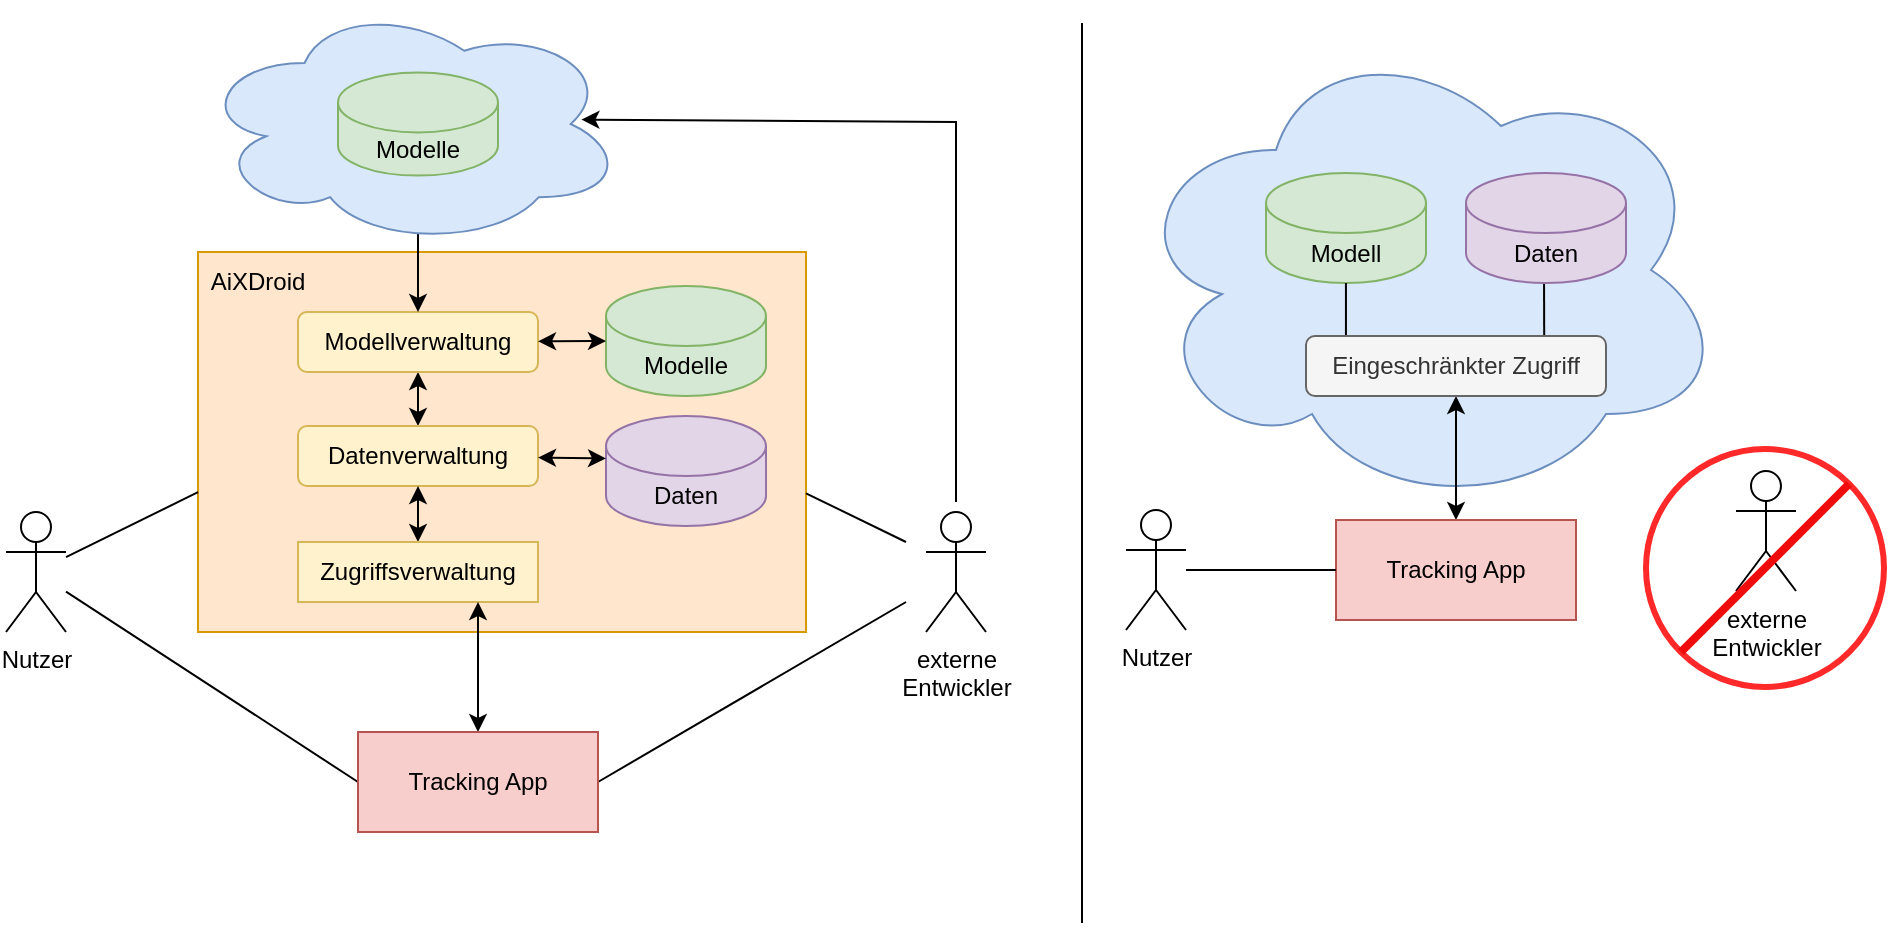 <mxfile version="25.0.1">
  <diagram name="Seite-1" id="PNo77vo8H8V8ZRC5paas">
    <mxGraphModel dx="1382" dy="797" grid="1" gridSize="10" guides="1" tooltips="1" connect="1" arrows="1" fold="1" page="1" pageScale="1" pageWidth="1169" pageHeight="827" math="0" shadow="0">
      <root>
        <mxCell id="0" />
        <mxCell id="1" parent="0" />
        <mxCell id="hQTEUdoHtsx8iCrVNr7K-82" value="" style="ellipse;whiteSpace=wrap;html=1;aspect=fixed;fillStyle=hatch;strokeColor=#FF2929;strokeWidth=3;" vertex="1" parent="1">
          <mxGeometry x="940" y="343.5" width="119" height="119" as="geometry" />
        </mxCell>
        <mxCell id="hQTEUdoHtsx8iCrVNr7K-61" value="" style="ellipse;shape=cloud;whiteSpace=wrap;html=1;fillColor=#dae8fc;strokeColor=#6c8ebf;" vertex="1" parent="1">
          <mxGeometry x="680" y="134" width="300" height="240" as="geometry" />
        </mxCell>
        <mxCell id="hQTEUdoHtsx8iCrVNr7K-64" style="edgeStyle=none;rounded=0;orthogonalLoop=1;jettySize=auto;html=1;entryX=0;entryY=0.5;entryDx=0;entryDy=0;endArrow=none;endFill=0;" edge="1" parent="1" source="hQTEUdoHtsx8iCrVNr7K-27" target="hQTEUdoHtsx8iCrVNr7K-41">
          <mxGeometry relative="1" as="geometry" />
        </mxCell>
        <mxCell id="hQTEUdoHtsx8iCrVNr7K-27" value="Nutzer" style="shape=umlActor;verticalLabelPosition=bottom;verticalAlign=top;html=1;outlineConnect=0;" vertex="1" parent="1">
          <mxGeometry x="120" y="375" width="30" height="60" as="geometry" />
        </mxCell>
        <mxCell id="hQTEUdoHtsx8iCrVNr7K-54" style="edgeStyle=none;rounded=0;orthogonalLoop=1;jettySize=auto;html=1;entryX=1;entryY=0.5;entryDx=0;entryDy=0;endArrow=none;endFill=0;" edge="1" parent="1" target="hQTEUdoHtsx8iCrVNr7K-41">
          <mxGeometry relative="1" as="geometry">
            <mxPoint x="570" y="420" as="sourcePoint" />
          </mxGeometry>
        </mxCell>
        <mxCell id="hQTEUdoHtsx8iCrVNr7K-30" value="&lt;div&gt;externe&lt;/div&gt;&lt;div&gt;Entwickler&lt;/div&gt;" style="shape=umlActor;verticalLabelPosition=bottom;verticalAlign=top;html=1;outlineConnect=0;" vertex="1" parent="1">
          <mxGeometry x="580" y="375" width="30" height="60" as="geometry" />
        </mxCell>
        <mxCell id="hQTEUdoHtsx8iCrVNr7K-33" value="" style="rounded=0;whiteSpace=wrap;html=1;fillColor=#ffe6cc;strokeColor=#d79b00;" vertex="1" parent="1">
          <mxGeometry x="216" y="245" width="304" height="190" as="geometry" />
        </mxCell>
        <mxCell id="hQTEUdoHtsx8iCrVNr7K-34" value="AiXDroid" style="text;html=1;align=center;verticalAlign=middle;whiteSpace=wrap;rounded=0;" vertex="1" parent="1">
          <mxGeometry x="216" y="245" width="60" height="30" as="geometry" />
        </mxCell>
        <mxCell id="hQTEUdoHtsx8iCrVNr7K-57" style="edgeStyle=none;rounded=0;orthogonalLoop=1;jettySize=auto;html=1;startArrow=classic;startFill=1;" edge="1" parent="1" source="hQTEUdoHtsx8iCrVNr7K-35" target="hQTEUdoHtsx8iCrVNr7K-37">
          <mxGeometry relative="1" as="geometry" />
        </mxCell>
        <mxCell id="hQTEUdoHtsx8iCrVNr7K-35" value="Modellverwaltung" style="rounded=1;whiteSpace=wrap;html=1;fillColor=#fff2cc;strokeColor=#d6b656;" vertex="1" parent="1">
          <mxGeometry x="266" y="275" width="120" height="30" as="geometry" />
        </mxCell>
        <mxCell id="hQTEUdoHtsx8iCrVNr7K-37" value="Datenverwaltung" style="rounded=1;whiteSpace=wrap;html=1;fillColor=#fff2cc;strokeColor=#d6b656;" vertex="1" parent="1">
          <mxGeometry x="266" y="332" width="120" height="30" as="geometry" />
        </mxCell>
        <mxCell id="hQTEUdoHtsx8iCrVNr7K-58" style="edgeStyle=none;rounded=0;orthogonalLoop=1;jettySize=auto;html=1;startArrow=classic;startFill=1;" edge="1" parent="1" source="hQTEUdoHtsx8iCrVNr7K-40" target="hQTEUdoHtsx8iCrVNr7K-37">
          <mxGeometry relative="1" as="geometry" />
        </mxCell>
        <mxCell id="hQTEUdoHtsx8iCrVNr7K-40" value="Zugriffsverwaltung" style="rounded=0;whiteSpace=wrap;html=1;fillColor=#fff2cc;strokeColor=#d6b656;" vertex="1" parent="1">
          <mxGeometry x="266" y="390" width="120" height="30" as="geometry" />
        </mxCell>
        <mxCell id="hQTEUdoHtsx8iCrVNr7K-86" style="edgeStyle=none;rounded=0;orthogonalLoop=1;jettySize=auto;html=1;entryX=0.75;entryY=1;entryDx=0;entryDy=0;startArrow=classic;startFill=1;" edge="1" parent="1" source="hQTEUdoHtsx8iCrVNr7K-41" target="hQTEUdoHtsx8iCrVNr7K-40">
          <mxGeometry relative="1" as="geometry" />
        </mxCell>
        <mxCell id="hQTEUdoHtsx8iCrVNr7K-41" value="Tracking App" style="rounded=0;whiteSpace=wrap;html=1;fillColor=#f8cecc;strokeColor=#b85450;" vertex="1" parent="1">
          <mxGeometry x="296" y="485" width="120" height="50" as="geometry" />
        </mxCell>
        <mxCell id="hQTEUdoHtsx8iCrVNr7K-51" style="edgeStyle=none;rounded=0;orthogonalLoop=1;jettySize=auto;html=1;entryX=0;entryY=0.632;entryDx=0;entryDy=0;entryPerimeter=0;endArrow=none;endFill=0;" edge="1" parent="1" source="hQTEUdoHtsx8iCrVNr7K-27" target="hQTEUdoHtsx8iCrVNr7K-33">
          <mxGeometry relative="1" as="geometry" />
        </mxCell>
        <mxCell id="hQTEUdoHtsx8iCrVNr7K-53" style="edgeStyle=none;rounded=0;orthogonalLoop=1;jettySize=auto;html=1;entryX=1;entryY=0.635;entryDx=0;entryDy=0;entryPerimeter=0;endArrow=none;endFill=0;" edge="1" parent="1" target="hQTEUdoHtsx8iCrVNr7K-33">
          <mxGeometry relative="1" as="geometry">
            <mxPoint x="570" y="390" as="sourcePoint" />
          </mxGeometry>
        </mxCell>
        <mxCell id="hQTEUdoHtsx8iCrVNr7K-70" style="edgeStyle=none;rounded=0;orthogonalLoop=1;jettySize=auto;html=1;entryX=0.5;entryY=1;entryDx=0;entryDy=0;startArrow=classic;startFill=1;" edge="1" parent="1" source="hQTEUdoHtsx8iCrVNr7K-63" target="hQTEUdoHtsx8iCrVNr7K-67">
          <mxGeometry relative="1" as="geometry" />
        </mxCell>
        <mxCell id="hQTEUdoHtsx8iCrVNr7K-63" value="Tracking App" style="rounded=0;whiteSpace=wrap;html=1;fillColor=#f8cecc;strokeColor=#b85450;" vertex="1" parent="1">
          <mxGeometry x="785" y="379" width="120" height="50" as="geometry" />
        </mxCell>
        <mxCell id="hQTEUdoHtsx8iCrVNr7K-66" style="edgeStyle=none;rounded=0;orthogonalLoop=1;jettySize=auto;html=1;entryX=0;entryY=0.5;entryDx=0;entryDy=0;endArrow=none;endFill=0;" edge="1" parent="1" source="hQTEUdoHtsx8iCrVNr7K-65" target="hQTEUdoHtsx8iCrVNr7K-63">
          <mxGeometry relative="1" as="geometry" />
        </mxCell>
        <mxCell id="hQTEUdoHtsx8iCrVNr7K-65" value="Nutzer" style="shape=umlActor;verticalLabelPosition=bottom;verticalAlign=top;html=1;outlineConnect=0;" vertex="1" parent="1">
          <mxGeometry x="680" y="374" width="30" height="60" as="geometry" />
        </mxCell>
        <mxCell id="hQTEUdoHtsx8iCrVNr7K-69" value="" style="endArrow=none;html=1;rounded=0;exitX=0.794;exitY=0.051;exitDx=0;exitDy=0;exitPerimeter=0;" edge="1" parent="1" source="hQTEUdoHtsx8iCrVNr7K-67">
          <mxGeometry width="50" height="50" relative="1" as="geometry">
            <mxPoint x="889.05" y="279.31" as="sourcePoint" />
            <mxPoint x="889" y="251.15" as="targetPoint" />
          </mxGeometry>
        </mxCell>
        <mxCell id="hQTEUdoHtsx8iCrVNr7K-60" value="Modell" style="shape=cylinder3;whiteSpace=wrap;html=1;boundedLbl=1;backgroundOutline=1;size=15;fillColor=#d5e8d4;strokeColor=#82b366;" vertex="1" parent="1">
          <mxGeometry x="750" y="205.5" width="80" height="55" as="geometry" />
        </mxCell>
        <mxCell id="hQTEUdoHtsx8iCrVNr7K-59" value="Daten" style="shape=cylinder3;whiteSpace=wrap;html=1;boundedLbl=1;backgroundOutline=1;size=15;fillColor=#e1d5e7;strokeColor=#9673a6;" vertex="1" parent="1">
          <mxGeometry x="850" y="205.5" width="80" height="55" as="geometry" />
        </mxCell>
        <mxCell id="hQTEUdoHtsx8iCrVNr7K-75" value="Modelle" style="shape=cylinder3;whiteSpace=wrap;html=1;boundedLbl=1;backgroundOutline=1;size=15;fillColor=#d5e8d4;strokeColor=#82b366;" vertex="1" parent="1">
          <mxGeometry x="420" y="262" width="80" height="55" as="geometry" />
        </mxCell>
        <mxCell id="hQTEUdoHtsx8iCrVNr7K-76" value="Daten" style="shape=cylinder3;whiteSpace=wrap;html=1;boundedLbl=1;backgroundOutline=1;size=15;fillColor=#e1d5e7;strokeColor=#9673a6;" vertex="1" parent="1">
          <mxGeometry x="420" y="327" width="80" height="55" as="geometry" />
        </mxCell>
        <mxCell id="hQTEUdoHtsx8iCrVNr7K-77" style="edgeStyle=none;rounded=0;orthogonalLoop=1;jettySize=auto;html=1;entryX=0;entryY=0;entryDx=0;entryDy=21.25;entryPerimeter=0;startArrow=classic;startFill=1;" edge="1" parent="1" source="hQTEUdoHtsx8iCrVNr7K-37" target="hQTEUdoHtsx8iCrVNr7K-76">
          <mxGeometry relative="1" as="geometry" />
        </mxCell>
        <mxCell id="hQTEUdoHtsx8iCrVNr7K-78" style="edgeStyle=none;rounded=0;orthogonalLoop=1;jettySize=auto;html=1;entryX=0;entryY=0.5;entryDx=0;entryDy=0;entryPerimeter=0;startArrow=classic;startFill=1;" edge="1" parent="1" source="hQTEUdoHtsx8iCrVNr7K-35" target="hQTEUdoHtsx8iCrVNr7K-75">
          <mxGeometry relative="1" as="geometry" />
        </mxCell>
        <mxCell id="hQTEUdoHtsx8iCrVNr7K-79" style="edgeStyle=none;rounded=0;orthogonalLoop=1;jettySize=auto;html=1;entryX=0.5;entryY=0;entryDx=0;entryDy=0;" edge="1" parent="1" source="hQTEUdoHtsx8iCrVNr7K-72" target="hQTEUdoHtsx8iCrVNr7K-35">
          <mxGeometry relative="1" as="geometry" />
        </mxCell>
        <mxCell id="hQTEUdoHtsx8iCrVNr7K-81" value="&lt;div&gt;externe&lt;/div&gt;&lt;div&gt;Entwickler&lt;/div&gt;" style="shape=umlActor;verticalLabelPosition=bottom;verticalAlign=top;html=1;outlineConnect=0;" vertex="1" parent="1">
          <mxGeometry x="985" y="354.5" width="30" height="60" as="geometry" />
        </mxCell>
        <mxCell id="hQTEUdoHtsx8iCrVNr7K-84" style="edgeStyle=none;rounded=0;orthogonalLoop=1;jettySize=auto;html=1;entryX=0.133;entryY=0.267;entryDx=0;entryDy=0;entryPerimeter=0;endArrow=none;endFill=0;" edge="1" parent="1" source="hQTEUdoHtsx8iCrVNr7K-60" target="hQTEUdoHtsx8iCrVNr7K-67">
          <mxGeometry relative="1" as="geometry" />
        </mxCell>
        <mxCell id="hQTEUdoHtsx8iCrVNr7K-67" value="Eingeschränkter Zugriff" style="rounded=1;whiteSpace=wrap;html=1;fillColor=#f5f5f5;fontColor=#333333;strokeColor=#666666;" vertex="1" parent="1">
          <mxGeometry x="770" y="287" width="150" height="30" as="geometry" />
        </mxCell>
        <mxCell id="hQTEUdoHtsx8iCrVNr7K-85" value="" style="group;" vertex="1" connectable="0" parent="1">
          <mxGeometry x="216" y="120" width="213" height="122" as="geometry" />
        </mxCell>
        <mxCell id="hQTEUdoHtsx8iCrVNr7K-71" value="" style="ellipse;shape=cloud;whiteSpace=wrap;html=1;fillColor=#dae8fc;strokeColor=#6c8ebf;" vertex="1" parent="hQTEUdoHtsx8iCrVNr7K-85">
          <mxGeometry width="213" height="122" as="geometry" />
        </mxCell>
        <mxCell id="hQTEUdoHtsx8iCrVNr7K-72" value="Modelle" style="shape=cylinder3;whiteSpace=wrap;html=1;boundedLbl=1;backgroundOutline=1;size=15;fillColor=#d5e8d4;strokeColor=#82b366;" vertex="1" parent="hQTEUdoHtsx8iCrVNr7K-85">
          <mxGeometry x="70" y="35.192" width="80" height="51.615" as="geometry" />
        </mxCell>
        <mxCell id="hQTEUdoHtsx8iCrVNr7K-87" value="" style="endArrow=none;html=1;rounded=0;" edge="1" parent="1">
          <mxGeometry width="50" height="50" relative="1" as="geometry">
            <mxPoint x="658" y="580.5" as="sourcePoint" />
            <mxPoint x="658" y="130.5" as="targetPoint" />
          </mxGeometry>
        </mxCell>
        <mxCell id="hQTEUdoHtsx8iCrVNr7K-88" value="" style="endArrow=none;html=1;rounded=0;entryX=1;entryY=0;entryDx=0;entryDy=0;exitX=0;exitY=1;exitDx=0;exitDy=0;fillColor=#ffcccc;strokeColor=#F00C0C;strokeWidth=4;" edge="1" parent="1" source="hQTEUdoHtsx8iCrVNr7K-82" target="hQTEUdoHtsx8iCrVNr7K-82">
          <mxGeometry width="50" height="50" relative="1" as="geometry">
            <mxPoint x="950" y="440" as="sourcePoint" />
            <mxPoint x="1000" y="390" as="targetPoint" />
          </mxGeometry>
        </mxCell>
        <mxCell id="hQTEUdoHtsx8iCrVNr7K-89" style="edgeStyle=none;rounded=0;orthogonalLoop=1;jettySize=auto;html=1;entryX=0.9;entryY=0.482;entryDx=0;entryDy=0;entryPerimeter=0;" edge="1" parent="1" target="hQTEUdoHtsx8iCrVNr7K-71">
          <mxGeometry relative="1" as="geometry">
            <mxPoint x="595" y="370" as="sourcePoint" />
            <Array as="points">
              <mxPoint x="595" y="180" />
            </Array>
          </mxGeometry>
        </mxCell>
      </root>
    </mxGraphModel>
  </diagram>
</mxfile>
